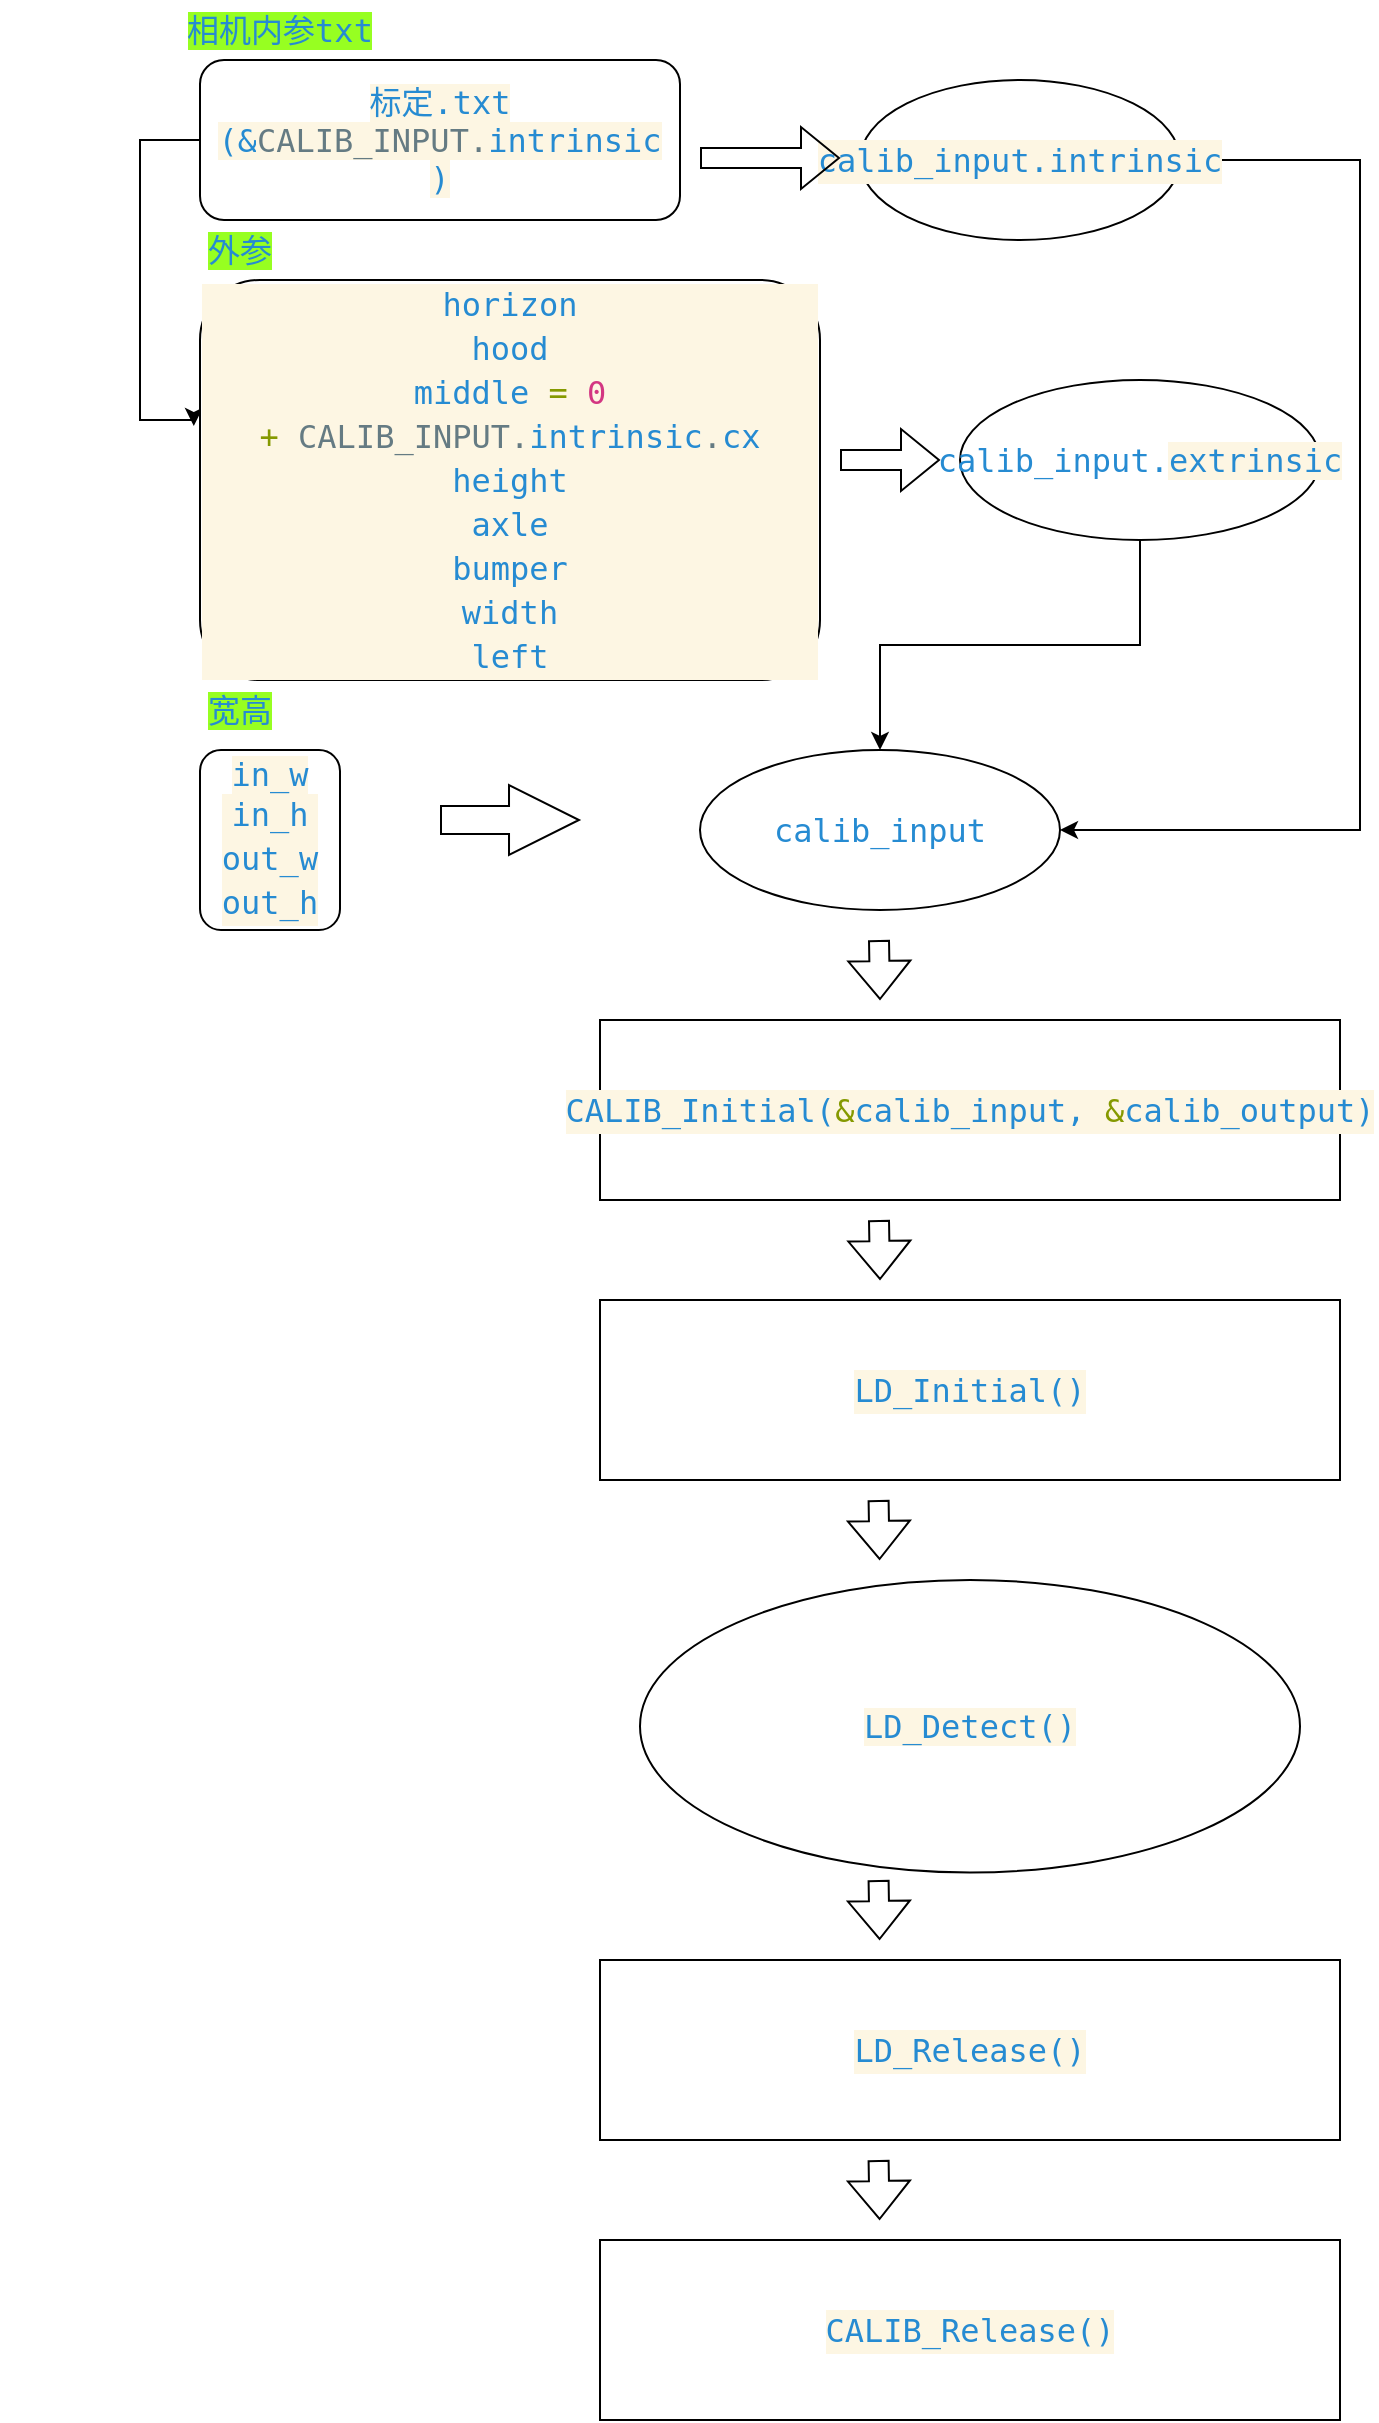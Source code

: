 <mxfile version="20.3.0" type="github">
  <diagram id="MUP_ZalKGsColjNLruBZ" name="第 1 页">
    <mxGraphModel dx="2427" dy="984" grid="1" gridSize="10" guides="1" tooltips="1" connect="1" arrows="1" fold="1" page="1" pageScale="1" pageWidth="827" pageHeight="1169" math="0" shadow="0">
      <root>
        <mxCell id="0" />
        <mxCell id="1" parent="0" />
        <mxCell id="xgw-wWkkqR9D3xWHR5XP-1" value="&lt;div style=&quot;color: rgb(101, 123, 131); background-color: rgb(253, 246, 227); font-family: &amp;quot;Comic Sans MS Cursiva&amp;quot;, &amp;quot;Comic Sans MS&amp;quot;, monospace, Consolas, &amp;quot;Courier New&amp;quot;, monospace; font-size: 16px; line-height: 22px;&quot;&gt;&lt;div style=&quot;line-height: 22px;&quot;&gt;&lt;span style=&quot;color: #268bd2;&quot;&gt;CALIB_Initial(&lt;/span&gt;&lt;span style=&quot;color: rgb(133, 153, 0);&quot;&gt;&amp;amp;&lt;/span&gt;&lt;span style=&quot;color: rgb(38, 139, 210);&quot;&gt;calib_input,&amp;nbsp;&lt;/span&gt;&lt;span style=&quot;color: rgb(133, 153, 0);&quot;&gt;&amp;amp;&lt;/span&gt;&lt;span style=&quot;color: rgb(38, 139, 210);&quot;&gt;calib_output&lt;/span&gt;&lt;span style=&quot;color: rgb(38, 139, 210);&quot;&gt;)&lt;/span&gt;&lt;/div&gt;&lt;/div&gt;" style="rounded=0;whiteSpace=wrap;html=1;" parent="1" vertex="1">
          <mxGeometry x="-60" y="520" width="370" height="90" as="geometry" />
        </mxCell>
        <mxCell id="xgw-wWkkqR9D3xWHR5XP-44" style="edgeStyle=orthogonalEdgeStyle;rounded=0;orthogonalLoop=1;jettySize=auto;html=1;exitX=1;exitY=0.5;exitDx=0;exitDy=0;entryX=1;entryY=0.5;entryDx=0;entryDy=0;" parent="1" source="xgw-wWkkqR9D3xWHR5XP-4" target="xgw-wWkkqR9D3xWHR5XP-21" edge="1">
          <mxGeometry relative="1" as="geometry">
            <mxPoint x="410" y="180" as="targetPoint" />
            <Array as="points">
              <mxPoint x="320" y="90" />
              <mxPoint x="320" y="425" />
            </Array>
          </mxGeometry>
        </mxCell>
        <mxCell id="xgw-wWkkqR9D3xWHR5XP-4" value="&lt;div style=&quot;color: rgb(101, 123, 131); background-color: rgb(253, 246, 227); font-family: &amp;quot;Comic Sans MS Cursiva&amp;quot;, &amp;quot;Comic Sans MS&amp;quot;, monospace, Consolas, &amp;quot;Courier New&amp;quot;, monospace; font-size: 16px; line-height: 22px;&quot;&gt;&lt;span style=&quot;color: #268bd2;&quot;&gt;calib_input.&lt;/span&gt;&lt;span style=&quot;color: rgb(38, 139, 210);&quot;&gt;intrinsic&lt;/span&gt;&lt;/div&gt;" style="ellipse;whiteSpace=wrap;html=1;" parent="1" vertex="1">
          <mxGeometry x="70" y="50" width="160" height="80" as="geometry" />
        </mxCell>
        <mxCell id="xgw-wWkkqR9D3xWHR5XP-45" style="edgeStyle=orthogonalEdgeStyle;rounded=0;orthogonalLoop=1;jettySize=auto;html=1;exitX=0.5;exitY=1;exitDx=0;exitDy=0;" parent="1" source="xgw-wWkkqR9D3xWHR5XP-6" target="xgw-wWkkqR9D3xWHR5XP-21" edge="1">
          <mxGeometry relative="1" as="geometry" />
        </mxCell>
        <mxCell id="xgw-wWkkqR9D3xWHR5XP-6" value="&lt;span style=&quot;font-family: &amp;quot;Comic Sans MS Cursiva&amp;quot;, &amp;quot;Comic Sans MS&amp;quot;, monospace, Consolas, &amp;quot;Courier New&amp;quot;, monospace; font-size: 16px; color: rgb(38, 139, 210);&quot;&gt;calib_input.&lt;/span&gt;&lt;span style=&quot;color: rgb(38, 139, 210); background-color: rgb(253, 246, 227); font-family: &amp;quot;Comic Sans MS Cursiva&amp;quot;, &amp;quot;Comic Sans MS&amp;quot;, monospace, Consolas, &amp;quot;Courier New&amp;quot;, monospace; font-size: 16px;&quot;&gt;extrinsic&lt;/span&gt;" style="ellipse;whiteSpace=wrap;html=1;" parent="1" vertex="1">
          <mxGeometry x="120" y="200" width="180" height="80" as="geometry" />
        </mxCell>
        <mxCell id="9-GVydj2JhlyhmZ2db7O-1" style="edgeStyle=orthogonalEdgeStyle;rounded=0;orthogonalLoop=1;jettySize=auto;html=1;exitX=0;exitY=0.5;exitDx=0;exitDy=0;entryX=-0.01;entryY=0.365;entryDx=0;entryDy=0;entryPerimeter=0;" edge="1" parent="1" source="xgw-wWkkqR9D3xWHR5XP-10" target="xgw-wWkkqR9D3xWHR5XP-13">
          <mxGeometry relative="1" as="geometry">
            <mxPoint x="-330" y="220" as="targetPoint" />
            <Array as="points">
              <mxPoint x="-290" y="80" />
              <mxPoint x="-290" y="220" />
              <mxPoint x="-263" y="220" />
            </Array>
          </mxGeometry>
        </mxCell>
        <mxCell id="xgw-wWkkqR9D3xWHR5XP-10" value="&lt;font face=&quot;Comic Sans MS Cursiva, Comic Sans MS, monospace, Consolas, Courier New, monospace&quot; color=&quot;#268bd2&quot;&gt;&lt;span style=&quot;font-size: 16px; background-color: rgb(253, 246, 227);&quot;&gt;标定.txt (&lt;/span&gt;&lt;/font&gt;&lt;span style=&quot;font-family: &amp;quot;Comic Sans MS Cursiva&amp;quot;, &amp;quot;Comic Sans MS&amp;quot;, monospace, Consolas, &amp;quot;Courier New&amp;quot;, monospace; font-size: 16px; background-color: rgb(253, 246, 227); color: rgb(38, 139, 210);&quot;&gt;&amp;amp;&lt;/span&gt;&lt;span style=&quot;color: rgb(101, 123, 131); font-family: &amp;quot;Comic Sans MS Cursiva&amp;quot;, &amp;quot;Comic Sans MS&amp;quot;, monospace, Consolas, &amp;quot;Courier New&amp;quot;, monospace; font-size: 16px; background-color: rgb(253, 246, 227);&quot;&gt;CALIB_INPUT.&lt;/span&gt;&lt;span style=&quot;font-family: &amp;quot;Comic Sans MS Cursiva&amp;quot;, &amp;quot;Comic Sans MS&amp;quot;, monospace, Consolas, &amp;quot;Courier New&amp;quot;, monospace; font-size: 16px; background-color: rgb(253, 246, 227); color: rgb(38, 139, 210);&quot;&gt;intrinsic&lt;/span&gt;&lt;font face=&quot;Comic Sans MS Cursiva, Comic Sans MS, monospace, Consolas, Courier New, monospace&quot; color=&quot;#268bd2&quot;&gt;&lt;span style=&quot;font-size: 16px; background-color: rgb(253, 246, 227);&quot;&gt;&lt;br&gt;)&lt;/span&gt;&lt;/font&gt;" style="rounded=1;whiteSpace=wrap;html=1;" parent="1" vertex="1">
          <mxGeometry x="-260" y="40" width="240" height="80" as="geometry" />
        </mxCell>
        <mxCell id="xgw-wWkkqR9D3xWHR5XP-11" value="" style="shape=flexArrow;endArrow=classic;html=1;rounded=0;" parent="1" edge="1">
          <mxGeometry width="50" height="50" relative="1" as="geometry">
            <mxPoint x="-10" y="89" as="sourcePoint" />
            <mxPoint x="60" y="89" as="targetPoint" />
          </mxGeometry>
        </mxCell>
        <mxCell id="xgw-wWkkqR9D3xWHR5XP-13" value="&lt;div style=&quot;color: rgb(101, 123, 131); background-color: rgb(253, 246, 227); font-family: &amp;quot;Comic Sans MS Cursiva&amp;quot;, &amp;quot;Comic Sans MS&amp;quot;, monospace, Consolas, &amp;quot;Courier New&amp;quot;, monospace; font-size: 16px; line-height: 22px;&quot;&gt;&lt;span style=&quot;color: #268bd2;&quot;&gt;horizon&lt;br&gt;&lt;/span&gt;&lt;div style=&quot;line-height: 22px;&quot;&gt;&lt;span style=&quot;color: #268bd2;&quot;&gt;hood&lt;br&gt;&lt;/span&gt;&lt;div style=&quot;line-height: 22px;&quot;&gt;&lt;span style=&quot;color: #268bd2;&quot;&gt;middle&lt;/span&gt; &lt;span style=&quot;color: #859900;&quot;&gt;=&lt;/span&gt; &lt;span style=&quot;color: #d33682;&quot;&gt;0&lt;/span&gt; &lt;span style=&quot;color: #859900;&quot;&gt;+&lt;/span&gt;&amp;nbsp;&lt;span style=&quot;&quot;&gt;CALIB_INPUT&lt;/span&gt;.&lt;span style=&quot;color: rgb(38, 139, 210);&quot;&gt;intrinsic&lt;/span&gt;.&lt;span style=&quot;color: rgb(38, 139, 210);&quot;&gt;cx&lt;br&gt;&lt;/span&gt;&lt;div style=&quot;line-height: 22px;&quot;&gt;&lt;span style=&quot;color: #268bd2;&quot;&gt;height&lt;br&gt;&lt;/span&gt;&lt;div style=&quot;line-height: 22px;&quot;&gt;&lt;span style=&quot;color: #268bd2;&quot;&gt;axle&lt;br&gt;&lt;/span&gt;&lt;div style=&quot;line-height: 22px;&quot;&gt;&lt;span style=&quot;color: #268bd2;&quot;&gt;bumper&lt;br&gt;&lt;/span&gt;&lt;div style=&quot;line-height: 22px;&quot;&gt;&lt;span style=&quot;color: #268bd2;&quot;&gt;width&lt;/span&gt;&lt;/div&gt;&lt;div style=&quot;line-height: 22px;&quot;&gt;&lt;div style=&quot;line-height: 22px;&quot;&gt;&lt;span style=&quot;color: #268bd2;&quot;&gt;left&lt;/span&gt;&lt;/div&gt;&lt;/div&gt;&lt;/div&gt;&lt;/div&gt;&lt;/div&gt;&lt;/div&gt;&lt;/div&gt;&lt;/div&gt;" style="rounded=1;whiteSpace=wrap;html=1;" parent="1" vertex="1">
          <mxGeometry x="-260" y="150" width="310" height="200" as="geometry" />
        </mxCell>
        <mxCell id="xgw-wWkkqR9D3xWHR5XP-18" value="&lt;span style=&quot;font-family: &amp;quot;Comic Sans MS Cursiva&amp;quot;, &amp;quot;Comic Sans MS&amp;quot;, monospace, Consolas, &amp;quot;Courier New&amp;quot;, monospace; font-size: 16px; background-color: rgb(253, 246, 227); color: rgb(38, 139, 210);&quot;&gt;in_w&lt;br&gt;&lt;/span&gt;&lt;div style=&quot;color: rgb(101, 123, 131); font-family: &amp;quot;Comic Sans MS Cursiva&amp;quot;, &amp;quot;Comic Sans MS&amp;quot;, monospace, Consolas, &amp;quot;Courier New&amp;quot;, monospace; font-size: 16px; background-color: rgb(253, 246, 227); line-height: 22px;&quot;&gt;&lt;span style=&quot;color: rgb(38, 139, 210);&quot;&gt;in_h&lt;br&gt;&lt;/span&gt;&lt;div style=&quot;line-height: 22px;&quot;&gt;&lt;span style=&quot;color: rgb(38, 139, 210);&quot;&gt;out_w&lt;br&gt;&lt;/span&gt;&lt;div style=&quot;line-height: 22px;&quot;&gt;&lt;span style=&quot;color: rgb(38, 139, 210);&quot;&gt;out_h&lt;/span&gt;&lt;/div&gt;&lt;/div&gt;&lt;/div&gt;" style="rounded=1;whiteSpace=wrap;html=1;" parent="1" vertex="1">
          <mxGeometry x="-260" y="385" width="70" height="90" as="geometry" />
        </mxCell>
        <mxCell id="xgw-wWkkqR9D3xWHR5XP-19" value="" style="shape=flexArrow;endArrow=classic;html=1;rounded=0;" parent="1" edge="1">
          <mxGeometry width="50" height="50" relative="1" as="geometry">
            <mxPoint x="60" y="240" as="sourcePoint" />
            <mxPoint x="110" y="240" as="targetPoint" />
          </mxGeometry>
        </mxCell>
        <mxCell id="xgw-wWkkqR9D3xWHR5XP-20" value="" style="shape=flexArrow;endArrow=classic;html=1;rounded=0;width=14;endSize=11.33;" parent="1" edge="1">
          <mxGeometry width="50" height="50" relative="1" as="geometry">
            <mxPoint x="-140" y="420" as="sourcePoint" />
            <mxPoint x="-70" y="420" as="targetPoint" />
          </mxGeometry>
        </mxCell>
        <mxCell id="xgw-wWkkqR9D3xWHR5XP-21" value="&lt;span style=&quot;font-family: &amp;quot;Comic Sans MS Cursiva&amp;quot;, &amp;quot;Comic Sans MS&amp;quot;, monospace, Consolas, &amp;quot;Courier New&amp;quot;, monospace; font-size: 16px; color: rgb(38, 139, 210);&quot;&gt;calib_input&lt;/span&gt;" style="ellipse;whiteSpace=wrap;html=1;" parent="1" vertex="1">
          <mxGeometry x="-10" y="385" width="180" height="80" as="geometry" />
        </mxCell>
        <mxCell id="xgw-wWkkqR9D3xWHR5XP-23" value="&lt;span style=&quot;color: rgba(0, 0, 0, 0); font-family: monospace; font-size: 0px; text-align: start;&quot;&gt;%3CmxGraphModel%3E%3Croot%3E%3CmxCell%20id%3D%220%22%2F%3E%3CmxCell%20id%3D%221%22%20parent%3D%220%22%2F%3E%3CmxCell%20id%3D%222%22%20value%3D%22%26lt%3Bspan%20style%3D%26quot%3Bfont-family%3A%20%26amp%3Bquot%3BComic%20Sans%20MS%20Cursiva%26amp%3Bquot%3B%2C%20%26amp%3Bquot%3BComic%20Sans%20MS%26amp%3Bquot%3B%2C%20monospace%2C%20Consolas%2C%20%26amp%3Bquot%3BCourier%20New%26amp%3Bquot%3B%2C%20monospace%3B%20font-size%3A%2016px%3B%20color%3A%20rgb(38%2C%20139%2C%20210)%3B%26quot%3B%26gt%3Bcalib_input.%26lt%3B%2Fspan%26gt%3B%26lt%3Bspan%20style%3D%26quot%3Bcolor%3A%20rgb(38%2C%20139%2C%20210)%3B%20background-color%3A%20rgb(253%2C%20246%2C%20227)%3B%20font-family%3A%20%26amp%3Bquot%3BComic%20Sans%20MS%20Cursiva%26amp%3Bquot%3B%2C%20%26amp%3Bquot%3BComic%20Sans%20MS%26amp%3Bquot%3B%2C%20monospace%2C%20Consolas%2C%20%26amp%3Bquot%3BCourier%20New%26amp%3Bquot%3B%2C%20monospace%3B%20font-size%3A%2016px%3B%26quot%3B%26gt%3Bextrinsic%26lt%3B%2Fspan%26gt%3B%22%20style%3D%22ellipse%3BwhiteSpace%3Dwrap%3Bhtml%3D1%3B%22%20vertex%3D%221%22%20parent%3D%221%22%3E%3CmxGeometry%20x%3D%22110%22%20y%3D%22190%22%20width%3D%22180%22%20height%3D%2280%22%20as%3D%22geometry%22%2F%3E%3C%2FmxCell%3E%3C%2Froot%3E%3C%2FmxGraphModel%3E&lt;/span&gt;" style="text;html=1;strokeColor=none;fillColor=none;align=center;verticalAlign=middle;whiteSpace=wrap;rounded=0;" parent="1" vertex="1">
          <mxGeometry x="-360" y="75" width="60" height="30" as="geometry" />
        </mxCell>
        <mxCell id="xgw-wWkkqR9D3xWHR5XP-26" value="&lt;font face=&quot;Comic Sans MS Cursiva, Comic Sans MS, monospace, Consolas, Courier New, monospace&quot; color=&quot;#268bd2&quot;&gt;&lt;span style=&quot;font-size: 16px; background-color: rgb(151, 255, 33);&quot;&gt;相机内参txt&lt;/span&gt;&lt;/font&gt;" style="text;html=1;strokeColor=none;fillColor=none;align=center;verticalAlign=middle;whiteSpace=wrap;rounded=0;" parent="1" vertex="1">
          <mxGeometry x="-270" y="10" width="100" height="30" as="geometry" />
        </mxCell>
        <mxCell id="xgw-wWkkqR9D3xWHR5XP-27" value="&lt;font face=&quot;Comic Sans MS Cursiva, Comic Sans MS, monospace, Consolas, Courier New, monospace&quot; color=&quot;#268bd2&quot;&gt;&lt;span style=&quot;font-size: 16px; background-color: rgb(151, 255, 33);&quot;&gt;外参&lt;/span&gt;&lt;/font&gt;" style="text;html=1;strokeColor=none;fillColor=none;align=center;verticalAlign=middle;whiteSpace=wrap;rounded=0;" parent="1" vertex="1">
          <mxGeometry x="-290" y="120" width="100" height="30" as="geometry" />
        </mxCell>
        <mxCell id="xgw-wWkkqR9D3xWHR5XP-38" value="&lt;div style=&quot;color: rgb(101, 123, 131); background-color: rgb(253, 246, 227); font-family: &amp;quot;Comic Sans MS Cursiva&amp;quot;, &amp;quot;Comic Sans MS&amp;quot;, monospace, Consolas, &amp;quot;Courier New&amp;quot;, monospace; font-size: 16px; line-height: 22px;&quot;&gt;&lt;div style=&quot;line-height: 22px;&quot;&gt;&lt;div style=&quot;line-height: 22px;&quot;&gt;&lt;span style=&quot;color: #268bd2;&quot;&gt;LD_Initial()&lt;/span&gt;&lt;/div&gt;&lt;/div&gt;&lt;/div&gt;" style="rounded=0;whiteSpace=wrap;html=1;" parent="1" vertex="1">
          <mxGeometry x="-60" y="660" width="370" height="90" as="geometry" />
        </mxCell>
        <mxCell id="xgw-wWkkqR9D3xWHR5XP-39" value="&lt;div style=&quot;color: rgb(101, 123, 131); background-color: rgb(253, 246, 227); font-family: &amp;quot;Comic Sans MS Cursiva&amp;quot;, &amp;quot;Comic Sans MS&amp;quot;, monospace, Consolas, &amp;quot;Courier New&amp;quot;, monospace; font-size: 16px; line-height: 22px;&quot;&gt;&lt;div style=&quot;line-height: 22px;&quot;&gt;&lt;div style=&quot;line-height: 22px;&quot;&gt;&lt;span style=&quot;color: #268bd2;&quot;&gt;LD_Release()&lt;/span&gt;&lt;/div&gt;&lt;/div&gt;&lt;/div&gt;" style="rounded=0;whiteSpace=wrap;html=1;" parent="1" vertex="1">
          <mxGeometry x="-60" y="990" width="370" height="90" as="geometry" />
        </mxCell>
        <mxCell id="xgw-wWkkqR9D3xWHR5XP-40" value="&lt;div style=&quot;color: rgb(101, 123, 131); background-color: rgb(253, 246, 227); font-family: &amp;quot;Comic Sans MS Cursiva&amp;quot;, &amp;quot;Comic Sans MS&amp;quot;, monospace, Consolas, &amp;quot;Courier New&amp;quot;, monospace; font-size: 16px; line-height: 22px;&quot;&gt;&lt;div style=&quot;line-height: 22px;&quot;&gt;&lt;div style=&quot;line-height: 22px;&quot;&gt;&lt;span style=&quot;color: #268bd2;&quot;&gt;CALIB_Release()&lt;/span&gt;&lt;/div&gt;&lt;/div&gt;&lt;/div&gt;" style="rounded=0;whiteSpace=wrap;html=1;" parent="1" vertex="1">
          <mxGeometry x="-60" y="1130" width="370" height="90" as="geometry" />
        </mxCell>
        <mxCell id="xgw-wWkkqR9D3xWHR5XP-47" value="" style="shape=flexArrow;endArrow=classic;html=1;rounded=0;" parent="1" edge="1">
          <mxGeometry width="50" height="50" relative="1" as="geometry">
            <mxPoint x="79.5" y="480" as="sourcePoint" />
            <mxPoint x="80" y="510" as="targetPoint" />
          </mxGeometry>
        </mxCell>
        <mxCell id="xgw-wWkkqR9D3xWHR5XP-49" value="" style="shape=flexArrow;endArrow=classic;html=1;rounded=0;" parent="1" edge="1">
          <mxGeometry width="50" height="50" relative="1" as="geometry">
            <mxPoint x="79.5" y="620" as="sourcePoint" />
            <mxPoint x="80" y="650" as="targetPoint" />
          </mxGeometry>
        </mxCell>
        <mxCell id="xgw-wWkkqR9D3xWHR5XP-52" value="&lt;font face=&quot;Comic Sans MS Cursiva, Comic Sans MS, monospace, Consolas, Courier New, monospace&quot; color=&quot;#268bd2&quot;&gt;&lt;span style=&quot;font-size: 16px; background-color: rgb(151, 255, 33);&quot;&gt;宽高&lt;/span&gt;&lt;/font&gt;" style="text;html=1;strokeColor=none;fillColor=none;align=center;verticalAlign=middle;whiteSpace=wrap;rounded=0;" parent="1" vertex="1">
          <mxGeometry x="-290" y="350" width="100" height="30" as="geometry" />
        </mxCell>
        <mxCell id="xgw-wWkkqR9D3xWHR5XP-55" value="&lt;span style=&quot;font-family: &amp;quot;Comic Sans MS Cursiva&amp;quot;, &amp;quot;Comic Sans MS&amp;quot;, monospace, Consolas, &amp;quot;Courier New&amp;quot;, monospace; font-size: 16px; background-color: rgb(253, 246, 227); color: rgb(38, 139, 210);&quot;&gt;LD_Detect&lt;/span&gt;&lt;span style=&quot;font-family: &amp;quot;Comic Sans MS Cursiva&amp;quot;, &amp;quot;Comic Sans MS&amp;quot;, monospace, Consolas, &amp;quot;Courier New&amp;quot;, monospace; font-size: 16px; background-color: rgb(253, 246, 227); color: rgb(38, 139, 210);&quot;&gt;()&lt;/span&gt;" style="ellipse;whiteSpace=wrap;html=1;labelBackgroundColor=#97FF21;" parent="1" vertex="1">
          <mxGeometry x="-40" y="800" width="330" height="146.25" as="geometry" />
        </mxCell>
        <mxCell id="xgw-wWkkqR9D3xWHR5XP-56" value="" style="shape=flexArrow;endArrow=classic;html=1;rounded=0;" parent="1" edge="1">
          <mxGeometry width="50" height="50" relative="1" as="geometry">
            <mxPoint x="79.29" y="760" as="sourcePoint" />
            <mxPoint x="79.79" y="790" as="targetPoint" />
          </mxGeometry>
        </mxCell>
        <mxCell id="xgw-wWkkqR9D3xWHR5XP-57" value="" style="shape=flexArrow;endArrow=classic;html=1;rounded=0;" parent="1" edge="1">
          <mxGeometry width="50" height="50" relative="1" as="geometry">
            <mxPoint x="79.29" y="950" as="sourcePoint" />
            <mxPoint x="79.79" y="980" as="targetPoint" />
          </mxGeometry>
        </mxCell>
        <mxCell id="xgw-wWkkqR9D3xWHR5XP-58" value="" style="shape=flexArrow;endArrow=classic;html=1;rounded=0;" parent="1" edge="1">
          <mxGeometry width="50" height="50" relative="1" as="geometry">
            <mxPoint x="79.29" y="1090" as="sourcePoint" />
            <mxPoint x="79.79" y="1120" as="targetPoint" />
          </mxGeometry>
        </mxCell>
      </root>
    </mxGraphModel>
  </diagram>
</mxfile>
